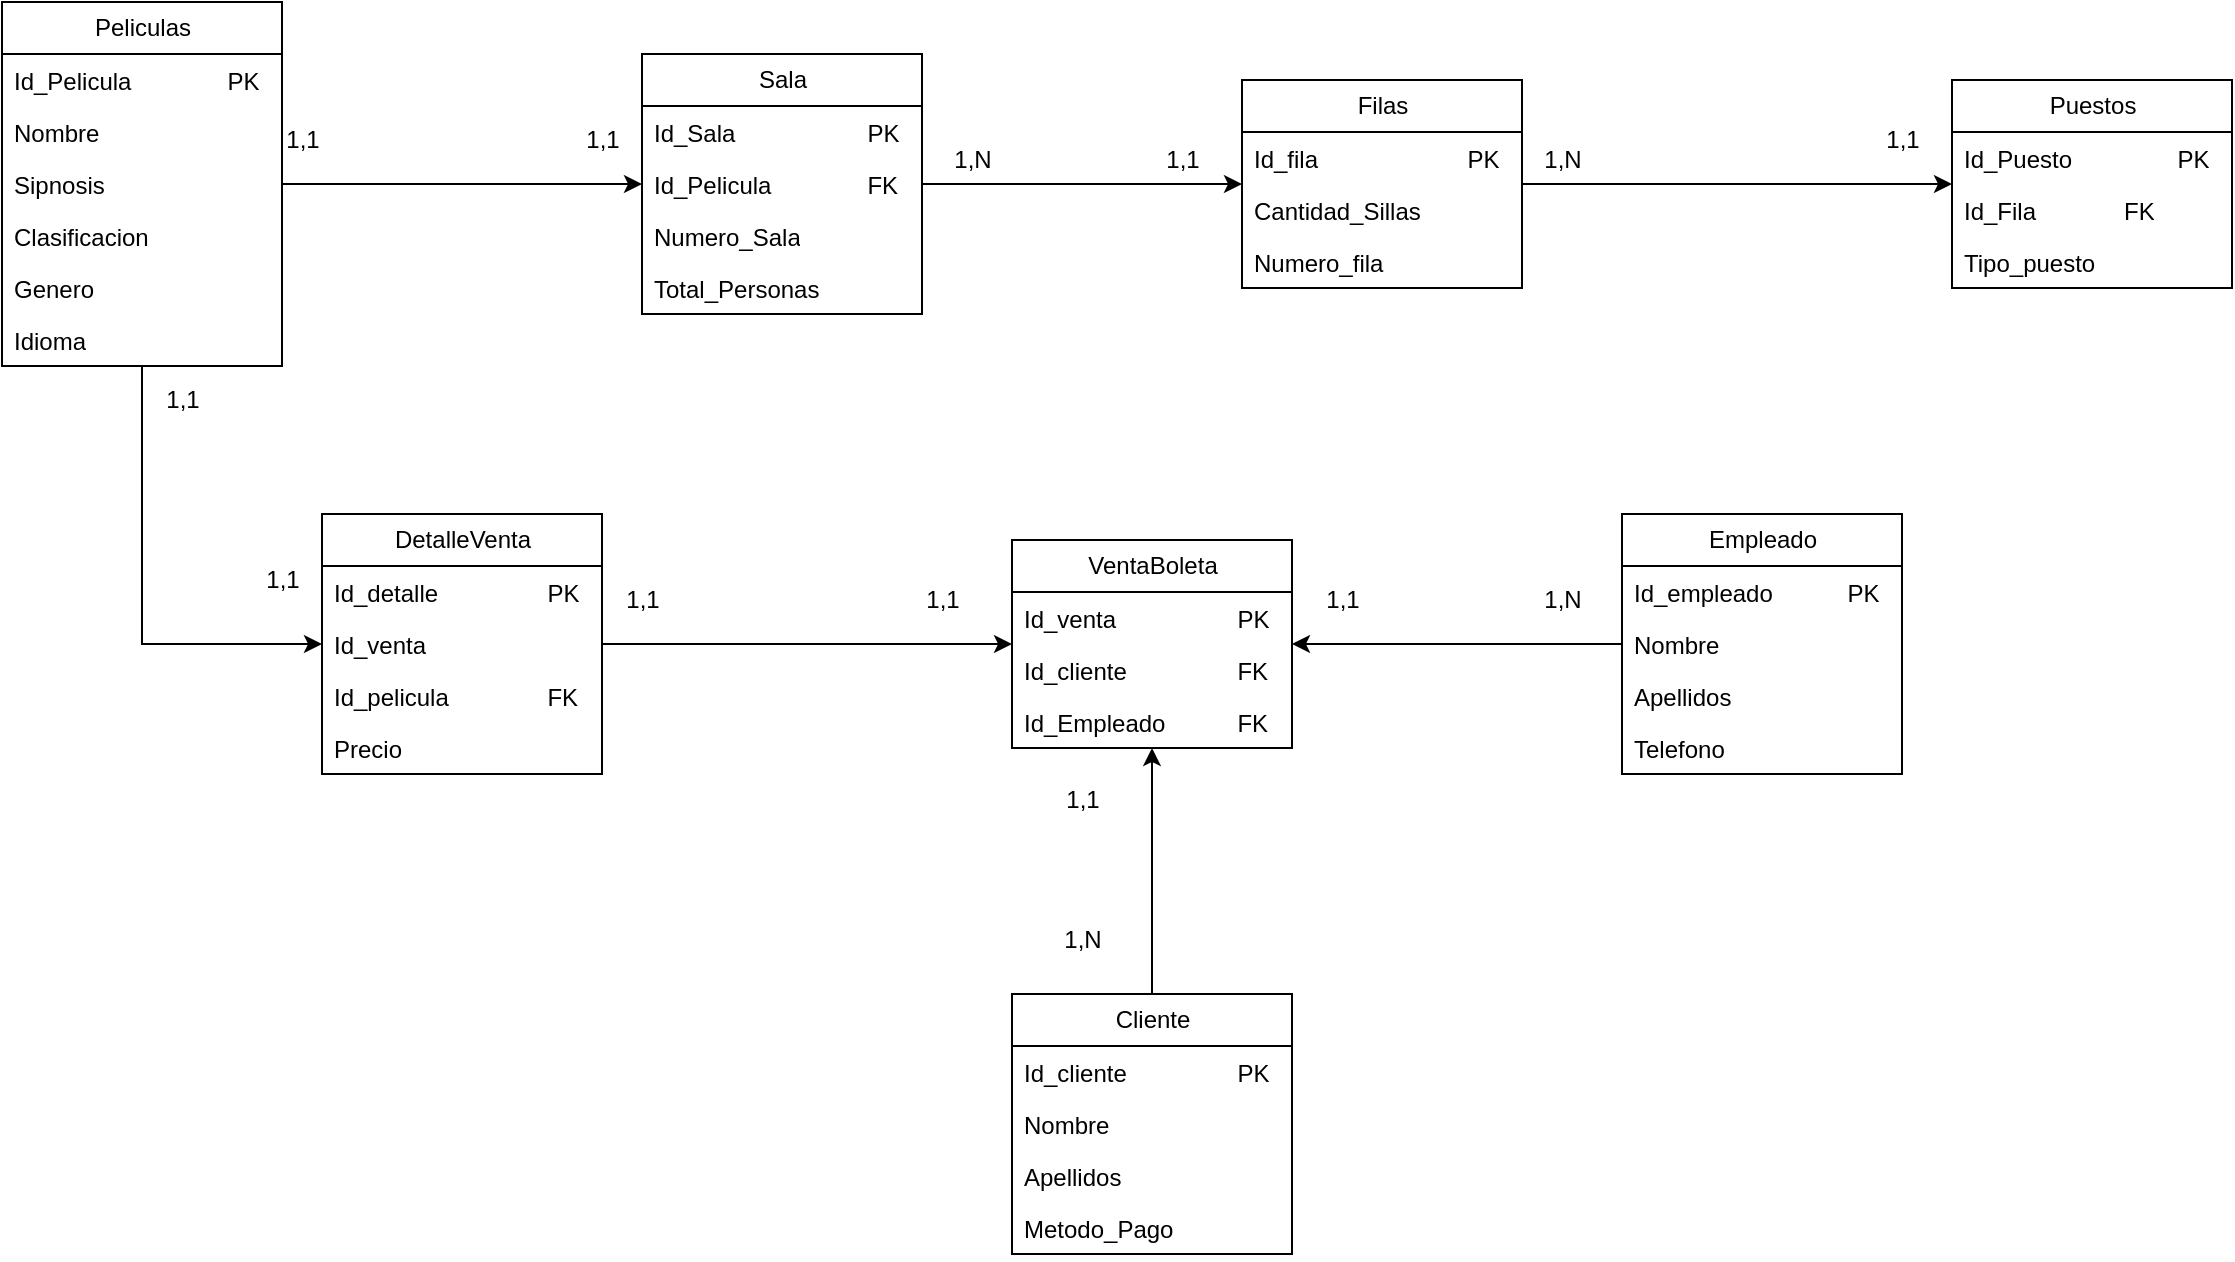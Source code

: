 <mxfile version="24.6.4" type="google">
  <diagram name="Página-1" id="e4NtT7rHbVUaq5F1nDwn">
    <mxGraphModel grid="1" page="1" gridSize="10" guides="1" tooltips="1" connect="1" arrows="1" fold="1" pageScale="1" pageWidth="827" pageHeight="1169" math="0" shadow="0">
      <root>
        <mxCell id="0" />
        <mxCell id="1" parent="0" />
        <mxCell id="U3CvEEvzdlreuxzmL8oz-37" style="edgeStyle=orthogonalEdgeStyle;rounded=0;orthogonalLoop=1;jettySize=auto;html=1;" edge="1" parent="1" source="U3CvEEvzdlreuxzmL8oz-1" target="U3CvEEvzdlreuxzmL8oz-7">
          <mxGeometry relative="1" as="geometry" />
        </mxCell>
        <mxCell id="U3CvEEvzdlreuxzmL8oz-49" style="edgeStyle=orthogonalEdgeStyle;rounded=0;orthogonalLoop=1;jettySize=auto;html=1;" edge="1" parent="1" source="U3CvEEvzdlreuxzmL8oz-1" target="U3CvEEvzdlreuxzmL8oz-34">
          <mxGeometry relative="1" as="geometry" />
        </mxCell>
        <mxCell id="U3CvEEvzdlreuxzmL8oz-1" value="Peliculas" style="swimlane;fontStyle=0;childLayout=stackLayout;horizontal=1;startSize=26;fillColor=none;horizontalStack=0;resizeParent=1;resizeParentMax=0;resizeLast=0;collapsible=1;marginBottom=0;html=1;" vertex="1" parent="1">
          <mxGeometry y="114" width="140" height="182" as="geometry" />
        </mxCell>
        <mxCell id="U3CvEEvzdlreuxzmL8oz-2" value="Id_Pelicula&lt;span style=&quot;white-space: pre;&quot;&gt;&#x9;&lt;/span&gt;&lt;span style=&quot;white-space: pre;&quot;&gt;&#x9;&lt;/span&gt;PK" style="text;strokeColor=none;fillColor=none;align=left;verticalAlign=top;spacingLeft=4;spacingRight=4;overflow=hidden;rotatable=0;points=[[0,0.5],[1,0.5]];portConstraint=eastwest;whiteSpace=wrap;html=1;" vertex="1" parent="U3CvEEvzdlreuxzmL8oz-1">
          <mxGeometry y="26" width="140" height="26" as="geometry" />
        </mxCell>
        <mxCell id="U3CvEEvzdlreuxzmL8oz-3" value="Nombre" style="text;strokeColor=none;fillColor=none;align=left;verticalAlign=top;spacingLeft=4;spacingRight=4;overflow=hidden;rotatable=0;points=[[0,0.5],[1,0.5]];portConstraint=eastwest;whiteSpace=wrap;html=1;" vertex="1" parent="U3CvEEvzdlreuxzmL8oz-1">
          <mxGeometry y="52" width="140" height="26" as="geometry" />
        </mxCell>
        <mxCell id="U3CvEEvzdlreuxzmL8oz-4" value="Sipnosis" style="text;strokeColor=none;fillColor=none;align=left;verticalAlign=top;spacingLeft=4;spacingRight=4;overflow=hidden;rotatable=0;points=[[0,0.5],[1,0.5]];portConstraint=eastwest;whiteSpace=wrap;html=1;" vertex="1" parent="U3CvEEvzdlreuxzmL8oz-1">
          <mxGeometry y="78" width="140" height="26" as="geometry" />
        </mxCell>
        <mxCell id="U3CvEEvzdlreuxzmL8oz-5" value="Clasificacion" style="text;strokeColor=none;fillColor=none;align=left;verticalAlign=top;spacingLeft=4;spacingRight=4;overflow=hidden;rotatable=0;points=[[0,0.5],[1,0.5]];portConstraint=eastwest;whiteSpace=wrap;html=1;" vertex="1" parent="U3CvEEvzdlreuxzmL8oz-1">
          <mxGeometry y="104" width="140" height="26" as="geometry" />
        </mxCell>
        <mxCell id="U3CvEEvzdlreuxzmL8oz-6" value="Genero" style="text;strokeColor=none;fillColor=none;align=left;verticalAlign=top;spacingLeft=4;spacingRight=4;overflow=hidden;rotatable=0;points=[[0,0.5],[1,0.5]];portConstraint=eastwest;whiteSpace=wrap;html=1;" vertex="1" parent="U3CvEEvzdlreuxzmL8oz-1">
          <mxGeometry y="130" width="140" height="26" as="geometry" />
        </mxCell>
        <mxCell id="U3CvEEvzdlreuxzmL8oz-16" value="Idioma" style="text;strokeColor=none;fillColor=none;align=left;verticalAlign=top;spacingLeft=4;spacingRight=4;overflow=hidden;rotatable=0;points=[[0,0.5],[1,0.5]];portConstraint=eastwest;whiteSpace=wrap;html=1;" vertex="1" parent="U3CvEEvzdlreuxzmL8oz-1">
          <mxGeometry y="156" width="140" height="26" as="geometry" />
        </mxCell>
        <mxCell id="1Agwof93IVErbc6fxe5R-1" style="edgeStyle=orthogonalEdgeStyle;rounded=0;orthogonalLoop=1;jettySize=auto;html=1;" edge="1" parent="1" source="U3CvEEvzdlreuxzmL8oz-7" target="U3CvEEvzdlreuxzmL8oz-12">
          <mxGeometry relative="1" as="geometry" />
        </mxCell>
        <mxCell id="U3CvEEvzdlreuxzmL8oz-7" value="Sala" style="swimlane;fontStyle=0;childLayout=stackLayout;horizontal=1;startSize=26;fillColor=none;horizontalStack=0;resizeParent=1;resizeParentMax=0;resizeLast=0;collapsible=1;marginBottom=0;html=1;" vertex="1" parent="1">
          <mxGeometry x="320" y="140" width="140" height="130" as="geometry" />
        </mxCell>
        <mxCell id="U3CvEEvzdlreuxzmL8oz-8" value="Id_Sala&lt;span style=&quot;white-space: pre;&quot;&gt;&#x9;&lt;/span&gt;&lt;span style=&quot;white-space: pre;&quot;&gt;&#x9;&lt;/span&gt;&lt;span style=&quot;white-space: pre;&quot;&gt;&#x9;&lt;/span&gt;PK" style="text;strokeColor=none;fillColor=none;align=left;verticalAlign=top;spacingLeft=4;spacingRight=4;overflow=hidden;rotatable=0;points=[[0,0.5],[1,0.5]];portConstraint=eastwest;whiteSpace=wrap;html=1;" vertex="1" parent="U3CvEEvzdlreuxzmL8oz-7">
          <mxGeometry y="26" width="140" height="26" as="geometry" />
        </mxCell>
        <mxCell id="U3CvEEvzdlreuxzmL8oz-40" value="Id_Pelicula&lt;span style=&quot;white-space: pre;&quot;&gt;&#x9;&lt;/span&gt;&lt;span style=&quot;white-space: pre;&quot;&gt;&#x9;&lt;/span&gt;FK" style="text;strokeColor=none;fillColor=none;align=left;verticalAlign=top;spacingLeft=4;spacingRight=4;overflow=hidden;rotatable=0;points=[[0,0.5],[1,0.5]];portConstraint=eastwest;whiteSpace=wrap;html=1;" vertex="1" parent="U3CvEEvzdlreuxzmL8oz-7">
          <mxGeometry y="52" width="140" height="26" as="geometry" />
        </mxCell>
        <mxCell id="U3CvEEvzdlreuxzmL8oz-9" value="Numero_Sala" style="text;strokeColor=none;fillColor=none;align=left;verticalAlign=top;spacingLeft=4;spacingRight=4;overflow=hidden;rotatable=0;points=[[0,0.5],[1,0.5]];portConstraint=eastwest;whiteSpace=wrap;html=1;" vertex="1" parent="U3CvEEvzdlreuxzmL8oz-7">
          <mxGeometry y="78" width="140" height="26" as="geometry" />
        </mxCell>
        <mxCell id="U3CvEEvzdlreuxzmL8oz-11" value="Total_Personas" style="text;strokeColor=none;fillColor=none;align=left;verticalAlign=top;spacingLeft=4;spacingRight=4;overflow=hidden;rotatable=0;points=[[0,0.5],[1,0.5]];portConstraint=eastwest;whiteSpace=wrap;html=1;" vertex="1" parent="U3CvEEvzdlreuxzmL8oz-7">
          <mxGeometry y="104" width="140" height="26" as="geometry" />
        </mxCell>
        <mxCell id="U3CvEEvzdlreuxzmL8oz-54" style="edgeStyle=orthogonalEdgeStyle;rounded=0;orthogonalLoop=1;jettySize=auto;html=1;" edge="1" parent="1" source="U3CvEEvzdlreuxzmL8oz-12" target="U3CvEEvzdlreuxzmL8oz-45">
          <mxGeometry relative="1" as="geometry" />
        </mxCell>
        <mxCell id="U3CvEEvzdlreuxzmL8oz-12" value="Filas" style="swimlane;fontStyle=0;childLayout=stackLayout;horizontal=1;startSize=26;fillColor=none;horizontalStack=0;resizeParent=1;resizeParentMax=0;resizeLast=0;collapsible=1;marginBottom=0;html=1;" vertex="1" parent="1">
          <mxGeometry x="620" y="153" width="140" height="104" as="geometry" />
        </mxCell>
        <mxCell id="U3CvEEvzdlreuxzmL8oz-13" value="Id_fila&lt;span style=&quot;white-space: pre;&quot;&gt;&#x9;&lt;/span&gt;&lt;span style=&quot;white-space: pre;&quot;&gt;&#x9;&lt;/span&gt;&lt;span style=&quot;white-space: pre;&quot;&gt;&#x9;&lt;/span&gt;PK" style="text;strokeColor=none;fillColor=none;align=left;verticalAlign=top;spacingLeft=4;spacingRight=4;overflow=hidden;rotatable=0;points=[[0,0.5],[1,0.5]];portConstraint=eastwest;whiteSpace=wrap;html=1;" vertex="1" parent="U3CvEEvzdlreuxzmL8oz-12">
          <mxGeometry y="26" width="140" height="26" as="geometry" />
        </mxCell>
        <mxCell id="U3CvEEvzdlreuxzmL8oz-71" value="Cantidad_Sillas" style="text;strokeColor=none;fillColor=none;align=left;verticalAlign=top;spacingLeft=4;spacingRight=4;overflow=hidden;rotatable=0;points=[[0,0.5],[1,0.5]];portConstraint=eastwest;whiteSpace=wrap;html=1;" vertex="1" parent="U3CvEEvzdlreuxzmL8oz-12">
          <mxGeometry y="52" width="140" height="26" as="geometry" />
        </mxCell>
        <mxCell id="U3CvEEvzdlreuxzmL8oz-72" value="Numero_fila" style="text;strokeColor=none;fillColor=none;align=left;verticalAlign=top;spacingLeft=4;spacingRight=4;overflow=hidden;rotatable=0;points=[[0,0.5],[1,0.5]];portConstraint=eastwest;whiteSpace=wrap;html=1;" vertex="1" parent="U3CvEEvzdlreuxzmL8oz-12">
          <mxGeometry y="78" width="140" height="26" as="geometry" />
        </mxCell>
        <mxCell id="U3CvEEvzdlreuxzmL8oz-59" style="edgeStyle=orthogonalEdgeStyle;rounded=0;orthogonalLoop=1;jettySize=auto;html=1;" edge="1" parent="1" source="U3CvEEvzdlreuxzmL8oz-17" target="U3CvEEvzdlreuxzmL8oz-28">
          <mxGeometry relative="1" as="geometry" />
        </mxCell>
        <mxCell id="U3CvEEvzdlreuxzmL8oz-17" value="Empleado" style="swimlane;fontStyle=0;childLayout=stackLayout;horizontal=1;startSize=26;fillColor=none;horizontalStack=0;resizeParent=1;resizeParentMax=0;resizeLast=0;collapsible=1;marginBottom=0;html=1;" vertex="1" parent="1">
          <mxGeometry x="810" y="370" width="140" height="130" as="geometry" />
        </mxCell>
        <mxCell id="U3CvEEvzdlreuxzmL8oz-18" value="Id_empleado&lt;span style=&quot;white-space: pre;&quot;&gt;&#x9;&lt;/span&gt;&lt;span style=&quot;white-space: pre;&quot;&gt;&#x9;&lt;/span&gt;PK" style="text;strokeColor=none;fillColor=none;align=left;verticalAlign=top;spacingLeft=4;spacingRight=4;overflow=hidden;rotatable=0;points=[[0,0.5],[1,0.5]];portConstraint=eastwest;whiteSpace=wrap;html=1;" vertex="1" parent="U3CvEEvzdlreuxzmL8oz-17">
          <mxGeometry y="26" width="140" height="26" as="geometry" />
        </mxCell>
        <mxCell id="U3CvEEvzdlreuxzmL8oz-19" value="Nombre" style="text;strokeColor=none;fillColor=none;align=left;verticalAlign=top;spacingLeft=4;spacingRight=4;overflow=hidden;rotatable=0;points=[[0,0.5],[1,0.5]];portConstraint=eastwest;whiteSpace=wrap;html=1;" vertex="1" parent="U3CvEEvzdlreuxzmL8oz-17">
          <mxGeometry y="52" width="140" height="26" as="geometry" />
        </mxCell>
        <mxCell id="U3CvEEvzdlreuxzmL8oz-20" value="Apellidos" style="text;strokeColor=none;fillColor=none;align=left;verticalAlign=top;spacingLeft=4;spacingRight=4;overflow=hidden;rotatable=0;points=[[0,0.5],[1,0.5]];portConstraint=eastwest;whiteSpace=wrap;html=1;" vertex="1" parent="U3CvEEvzdlreuxzmL8oz-17">
          <mxGeometry y="78" width="140" height="26" as="geometry" />
        </mxCell>
        <mxCell id="U3CvEEvzdlreuxzmL8oz-21" value="Telefono" style="text;strokeColor=none;fillColor=none;align=left;verticalAlign=top;spacingLeft=4;spacingRight=4;overflow=hidden;rotatable=0;points=[[0,0.5],[1,0.5]];portConstraint=eastwest;whiteSpace=wrap;html=1;" vertex="1" parent="U3CvEEvzdlreuxzmL8oz-17">
          <mxGeometry y="104" width="140" height="26" as="geometry" />
        </mxCell>
        <mxCell id="U3CvEEvzdlreuxzmL8oz-73" style="edgeStyle=orthogonalEdgeStyle;rounded=0;orthogonalLoop=1;jettySize=auto;html=1;" edge="1" parent="1" source="U3CvEEvzdlreuxzmL8oz-22" target="U3CvEEvzdlreuxzmL8oz-28">
          <mxGeometry relative="1" as="geometry" />
        </mxCell>
        <mxCell id="U3CvEEvzdlreuxzmL8oz-22" value="Cliente" style="swimlane;fontStyle=0;childLayout=stackLayout;horizontal=1;startSize=26;fillColor=none;horizontalStack=0;resizeParent=1;resizeParentMax=0;resizeLast=0;collapsible=1;marginBottom=0;html=1;" vertex="1" parent="1">
          <mxGeometry x="505" y="610" width="140" height="130" as="geometry" />
        </mxCell>
        <mxCell id="U3CvEEvzdlreuxzmL8oz-23" value="Id_cliente&lt;span style=&quot;white-space: pre;&quot;&gt;&#x9;&lt;/span&gt;&lt;span style=&quot;white-space: pre;&quot;&gt;&#x9;&lt;/span&gt;&lt;span style=&quot;white-space: pre;&quot;&gt;&#x9;&lt;/span&gt;PK" style="text;strokeColor=none;fillColor=none;align=left;verticalAlign=top;spacingLeft=4;spacingRight=4;overflow=hidden;rotatable=0;points=[[0,0.5],[1,0.5]];portConstraint=eastwest;whiteSpace=wrap;html=1;" vertex="1" parent="U3CvEEvzdlreuxzmL8oz-22">
          <mxGeometry y="26" width="140" height="26" as="geometry" />
        </mxCell>
        <mxCell id="U3CvEEvzdlreuxzmL8oz-24" value="Nombre" style="text;strokeColor=none;fillColor=none;align=left;verticalAlign=top;spacingLeft=4;spacingRight=4;overflow=hidden;rotatable=0;points=[[0,0.5],[1,0.5]];portConstraint=eastwest;whiteSpace=wrap;html=1;" vertex="1" parent="U3CvEEvzdlreuxzmL8oz-22">
          <mxGeometry y="52" width="140" height="26" as="geometry" />
        </mxCell>
        <mxCell id="U3CvEEvzdlreuxzmL8oz-25" value="Apellidos" style="text;strokeColor=none;fillColor=none;align=left;verticalAlign=top;spacingLeft=4;spacingRight=4;overflow=hidden;rotatable=0;points=[[0,0.5],[1,0.5]];portConstraint=eastwest;whiteSpace=wrap;html=1;" vertex="1" parent="U3CvEEvzdlreuxzmL8oz-22">
          <mxGeometry y="78" width="140" height="26" as="geometry" />
        </mxCell>
        <mxCell id="U3CvEEvzdlreuxzmL8oz-27" value="Metodo_Pago" style="text;strokeColor=none;fillColor=none;align=left;verticalAlign=top;spacingLeft=4;spacingRight=4;overflow=hidden;rotatable=0;points=[[0,0.5],[1,0.5]];portConstraint=eastwest;whiteSpace=wrap;html=1;" vertex="1" parent="U3CvEEvzdlreuxzmL8oz-22">
          <mxGeometry y="104" width="140" height="26" as="geometry" />
        </mxCell>
        <mxCell id="U3CvEEvzdlreuxzmL8oz-28" value="VentaBoleta" style="swimlane;fontStyle=0;childLayout=stackLayout;horizontal=1;startSize=26;fillColor=none;horizontalStack=0;resizeParent=1;resizeParentMax=0;resizeLast=0;collapsible=1;marginBottom=0;html=1;" vertex="1" parent="1">
          <mxGeometry x="505" y="383" width="140" height="104" as="geometry" />
        </mxCell>
        <mxCell id="U3CvEEvzdlreuxzmL8oz-29" value="Id_venta&lt;span style=&quot;white-space: pre;&quot;&gt;&#x9;&lt;/span&gt;&lt;span style=&quot;white-space: pre;&quot;&gt;&#x9;&lt;/span&gt;&lt;span style=&quot;white-space: pre;&quot;&gt;&#x9;&lt;/span&gt;PK" style="text;strokeColor=none;fillColor=none;align=left;verticalAlign=top;spacingLeft=4;spacingRight=4;overflow=hidden;rotatable=0;points=[[0,0.5],[1,0.5]];portConstraint=eastwest;whiteSpace=wrap;html=1;" vertex="1" parent="U3CvEEvzdlreuxzmL8oz-28">
          <mxGeometry y="26" width="140" height="26" as="geometry" />
        </mxCell>
        <mxCell id="U3CvEEvzdlreuxzmL8oz-30" value="Id_cliente&lt;span style=&quot;white-space: pre;&quot;&gt;&#x9;&lt;/span&gt;&lt;span style=&quot;white-space: pre;&quot;&gt;&#x9;&lt;/span&gt;&lt;span style=&quot;white-space: pre;&quot;&gt;&#x9;&lt;/span&gt;FK" style="text;strokeColor=none;fillColor=none;align=left;verticalAlign=top;spacingLeft=4;spacingRight=4;overflow=hidden;rotatable=0;points=[[0,0.5],[1,0.5]];portConstraint=eastwest;whiteSpace=wrap;html=1;" vertex="1" parent="U3CvEEvzdlreuxzmL8oz-28">
          <mxGeometry y="52" width="140" height="26" as="geometry" />
        </mxCell>
        <mxCell id="U3CvEEvzdlreuxzmL8oz-31" value="Id_Empleado&lt;span style=&quot;white-space: pre;&quot;&gt;&#x9;&lt;/span&gt;&lt;span style=&quot;white-space: pre;&quot;&gt;&#x9;&lt;/span&gt;FK&amp;nbsp;" style="text;strokeColor=none;fillColor=none;align=left;verticalAlign=top;spacingLeft=4;spacingRight=4;overflow=hidden;rotatable=0;points=[[0,0.5],[1,0.5]];portConstraint=eastwest;whiteSpace=wrap;html=1;" vertex="1" parent="U3CvEEvzdlreuxzmL8oz-28">
          <mxGeometry y="78" width="140" height="26" as="geometry" />
        </mxCell>
        <mxCell id="U3CvEEvzdlreuxzmL8oz-56" style="edgeStyle=orthogonalEdgeStyle;rounded=0;orthogonalLoop=1;jettySize=auto;html=1;" edge="1" parent="1" source="U3CvEEvzdlreuxzmL8oz-32" target="U3CvEEvzdlreuxzmL8oz-28">
          <mxGeometry relative="1" as="geometry" />
        </mxCell>
        <mxCell id="U3CvEEvzdlreuxzmL8oz-32" value="DetalleVenta" style="swimlane;fontStyle=0;childLayout=stackLayout;horizontal=1;startSize=26;fillColor=none;horizontalStack=0;resizeParent=1;resizeParentMax=0;resizeLast=0;collapsible=1;marginBottom=0;html=1;" vertex="1" parent="1">
          <mxGeometry x="160" y="370" width="140" height="130" as="geometry" />
        </mxCell>
        <mxCell id="U3CvEEvzdlreuxzmL8oz-33" value="Id_detalle&lt;span style=&quot;white-space: pre;&quot;&gt;&#x9;&lt;/span&gt;&lt;span style=&quot;white-space: pre;&quot;&gt;&#x9;&lt;/span&gt;PK" style="text;strokeColor=none;fillColor=none;align=left;verticalAlign=top;spacingLeft=4;spacingRight=4;overflow=hidden;rotatable=0;points=[[0,0.5],[1,0.5]];portConstraint=eastwest;whiteSpace=wrap;html=1;" vertex="1" parent="U3CvEEvzdlreuxzmL8oz-32">
          <mxGeometry y="26" width="140" height="26" as="geometry" />
        </mxCell>
        <mxCell id="U3CvEEvzdlreuxzmL8oz-34" value="Id_venta" style="text;strokeColor=none;fillColor=none;align=left;verticalAlign=top;spacingLeft=4;spacingRight=4;overflow=hidden;rotatable=0;points=[[0,0.5],[1,0.5]];portConstraint=eastwest;whiteSpace=wrap;html=1;" vertex="1" parent="U3CvEEvzdlreuxzmL8oz-32">
          <mxGeometry y="52" width="140" height="26" as="geometry" />
        </mxCell>
        <mxCell id="U3CvEEvzdlreuxzmL8oz-36" value="Id_pelicula&lt;span style=&quot;white-space: pre;&quot;&gt;&#x9;&lt;/span&gt;&lt;span style=&quot;white-space: pre;&quot;&gt;&#x9;&lt;/span&gt;FK" style="text;strokeColor=none;fillColor=none;align=left;verticalAlign=top;spacingLeft=4;spacingRight=4;overflow=hidden;rotatable=0;points=[[0,0.5],[1,0.5]];portConstraint=eastwest;whiteSpace=wrap;html=1;" vertex="1" parent="U3CvEEvzdlreuxzmL8oz-32">
          <mxGeometry y="78" width="140" height="26" as="geometry" />
        </mxCell>
        <mxCell id="U3CvEEvzdlreuxzmL8oz-35" value="Precio" style="text;strokeColor=none;fillColor=none;align=left;verticalAlign=top;spacingLeft=4;spacingRight=4;overflow=hidden;rotatable=0;points=[[0,0.5],[1,0.5]];portConstraint=eastwest;whiteSpace=wrap;html=1;" vertex="1" parent="U3CvEEvzdlreuxzmL8oz-32">
          <mxGeometry y="104" width="140" height="26" as="geometry" />
        </mxCell>
        <mxCell id="U3CvEEvzdlreuxzmL8oz-45" value="Puestos" style="swimlane;fontStyle=0;childLayout=stackLayout;horizontal=1;startSize=26;fillColor=none;horizontalStack=0;resizeParent=1;resizeParentMax=0;resizeLast=0;collapsible=1;marginBottom=0;html=1;" vertex="1" parent="1">
          <mxGeometry x="975" y="153" width="140" height="104" as="geometry" />
        </mxCell>
        <mxCell id="U3CvEEvzdlreuxzmL8oz-46" value="Id_Puesto&lt;span style=&quot;white-space: pre;&quot;&gt;&#x9;&lt;/span&gt;&lt;span style=&quot;white-space: pre;&quot;&gt;&#x9;&lt;/span&gt;PK" style="text;strokeColor=none;fillColor=none;align=left;verticalAlign=top;spacingLeft=4;spacingRight=4;overflow=hidden;rotatable=0;points=[[0,0.5],[1,0.5]];portConstraint=eastwest;whiteSpace=wrap;html=1;" vertex="1" parent="U3CvEEvzdlreuxzmL8oz-45">
          <mxGeometry y="26" width="140" height="26" as="geometry" />
        </mxCell>
        <mxCell id="U3CvEEvzdlreuxzmL8oz-74" value="Id_Fila&lt;span style=&quot;white-space: pre;&quot;&gt;&#x9;&lt;/span&gt;&lt;span style=&quot;white-space: pre;&quot;&gt;&#x9;&lt;/span&gt;FK" style="text;strokeColor=none;fillColor=none;align=left;verticalAlign=top;spacingLeft=4;spacingRight=4;overflow=hidden;rotatable=0;points=[[0,0.5],[1,0.5]];portConstraint=eastwest;whiteSpace=wrap;html=1;" vertex="1" parent="U3CvEEvzdlreuxzmL8oz-45">
          <mxGeometry y="52" width="140" height="26" as="geometry" />
        </mxCell>
        <mxCell id="U3CvEEvzdlreuxzmL8oz-48" value="Tipo_puesto" style="text;strokeColor=none;fillColor=none;align=left;verticalAlign=top;spacingLeft=4;spacingRight=4;overflow=hidden;rotatable=0;points=[[0,0.5],[1,0.5]];portConstraint=eastwest;whiteSpace=wrap;html=1;" vertex="1" parent="U3CvEEvzdlreuxzmL8oz-45">
          <mxGeometry y="78" width="140" height="26" as="geometry" />
        </mxCell>
        <mxCell id="1Agwof93IVErbc6fxe5R-2" value="1,1" style="text;html=1;align=center;verticalAlign=middle;resizable=0;points=[];autosize=1;strokeColor=none;fillColor=none;" vertex="1" parent="1">
          <mxGeometry x="130" y="168" width="40" height="30" as="geometry" />
        </mxCell>
        <mxCell id="1Agwof93IVErbc6fxe5R-3" value="1,1" style="text;html=1;align=center;verticalAlign=middle;resizable=0;points=[];autosize=1;strokeColor=none;fillColor=none;" vertex="1" parent="1">
          <mxGeometry x="280" y="168" width="40" height="30" as="geometry" />
        </mxCell>
        <mxCell id="qjFeXPnB0wSeur9rGppK-1" value="1,N" style="text;html=1;align=center;verticalAlign=middle;resizable=0;points=[];autosize=1;strokeColor=none;fillColor=none;" vertex="1" parent="1">
          <mxGeometry x="465" y="178" width="40" height="30" as="geometry" />
        </mxCell>
        <mxCell id="qjFeXPnB0wSeur9rGppK-2" value="1,1" style="text;html=1;align=center;verticalAlign=middle;resizable=0;points=[];autosize=1;strokeColor=none;fillColor=none;" vertex="1" parent="1">
          <mxGeometry x="570" y="178" width="40" height="30" as="geometry" />
        </mxCell>
        <mxCell id="qjFeXPnB0wSeur9rGppK-3" value="1,N" style="text;html=1;align=center;verticalAlign=middle;resizable=0;points=[];autosize=1;strokeColor=none;fillColor=none;" vertex="1" parent="1">
          <mxGeometry x="760" y="178" width="40" height="30" as="geometry" />
        </mxCell>
        <mxCell id="qjFeXPnB0wSeur9rGppK-4" value="1,1" style="text;html=1;align=center;verticalAlign=middle;resizable=0;points=[];autosize=1;strokeColor=none;fillColor=none;" vertex="1" parent="1">
          <mxGeometry x="930" y="168" width="40" height="30" as="geometry" />
        </mxCell>
        <mxCell id="qjFeXPnB0wSeur9rGppK-5" value="1,N" style="text;html=1;align=center;verticalAlign=middle;resizable=0;points=[];autosize=1;strokeColor=none;fillColor=none;" vertex="1" parent="1">
          <mxGeometry x="760" y="398" width="40" height="30" as="geometry" />
        </mxCell>
        <mxCell id="qjFeXPnB0wSeur9rGppK-6" value="1,1" style="text;html=1;align=center;verticalAlign=middle;resizable=0;points=[];autosize=1;strokeColor=none;fillColor=none;" vertex="1" parent="1">
          <mxGeometry x="650" y="398" width="40" height="30" as="geometry" />
        </mxCell>
        <mxCell id="qjFeXPnB0wSeur9rGppK-7" value="1,N" style="text;html=1;align=center;verticalAlign=middle;resizable=0;points=[];autosize=1;strokeColor=none;fillColor=none;" vertex="1" parent="1">
          <mxGeometry x="520" y="568" width="40" height="30" as="geometry" />
        </mxCell>
        <mxCell id="qjFeXPnB0wSeur9rGppK-8" value="1,1" style="text;html=1;align=center;verticalAlign=middle;resizable=0;points=[];autosize=1;strokeColor=none;fillColor=none;" vertex="1" parent="1">
          <mxGeometry x="520" y="498" width="40" height="30" as="geometry" />
        </mxCell>
        <mxCell id="qjFeXPnB0wSeur9rGppK-9" value="1,1" style="text;html=1;align=center;verticalAlign=middle;resizable=0;points=[];autosize=1;strokeColor=none;fillColor=none;" vertex="1" parent="1">
          <mxGeometry x="300" y="398" width="40" height="30" as="geometry" />
        </mxCell>
        <mxCell id="qjFeXPnB0wSeur9rGppK-10" value="1,1" style="text;html=1;align=center;verticalAlign=middle;resizable=0;points=[];autosize=1;strokeColor=none;fillColor=none;" vertex="1" parent="1">
          <mxGeometry x="450" y="398" width="40" height="30" as="geometry" />
        </mxCell>
        <mxCell id="qjFeXPnB0wSeur9rGppK-11" value="1,1" style="text;html=1;align=center;verticalAlign=middle;resizable=0;points=[];autosize=1;strokeColor=none;fillColor=none;" vertex="1" parent="1">
          <mxGeometry x="70" y="298" width="40" height="30" as="geometry" />
        </mxCell>
        <mxCell id="qjFeXPnB0wSeur9rGppK-12" value="1,1" style="text;html=1;align=center;verticalAlign=middle;resizable=0;points=[];autosize=1;strokeColor=none;fillColor=none;" vertex="1" parent="1">
          <mxGeometry x="120" y="388" width="40" height="30" as="geometry" />
        </mxCell>
      </root>
    </mxGraphModel>
  </diagram>
</mxfile>
